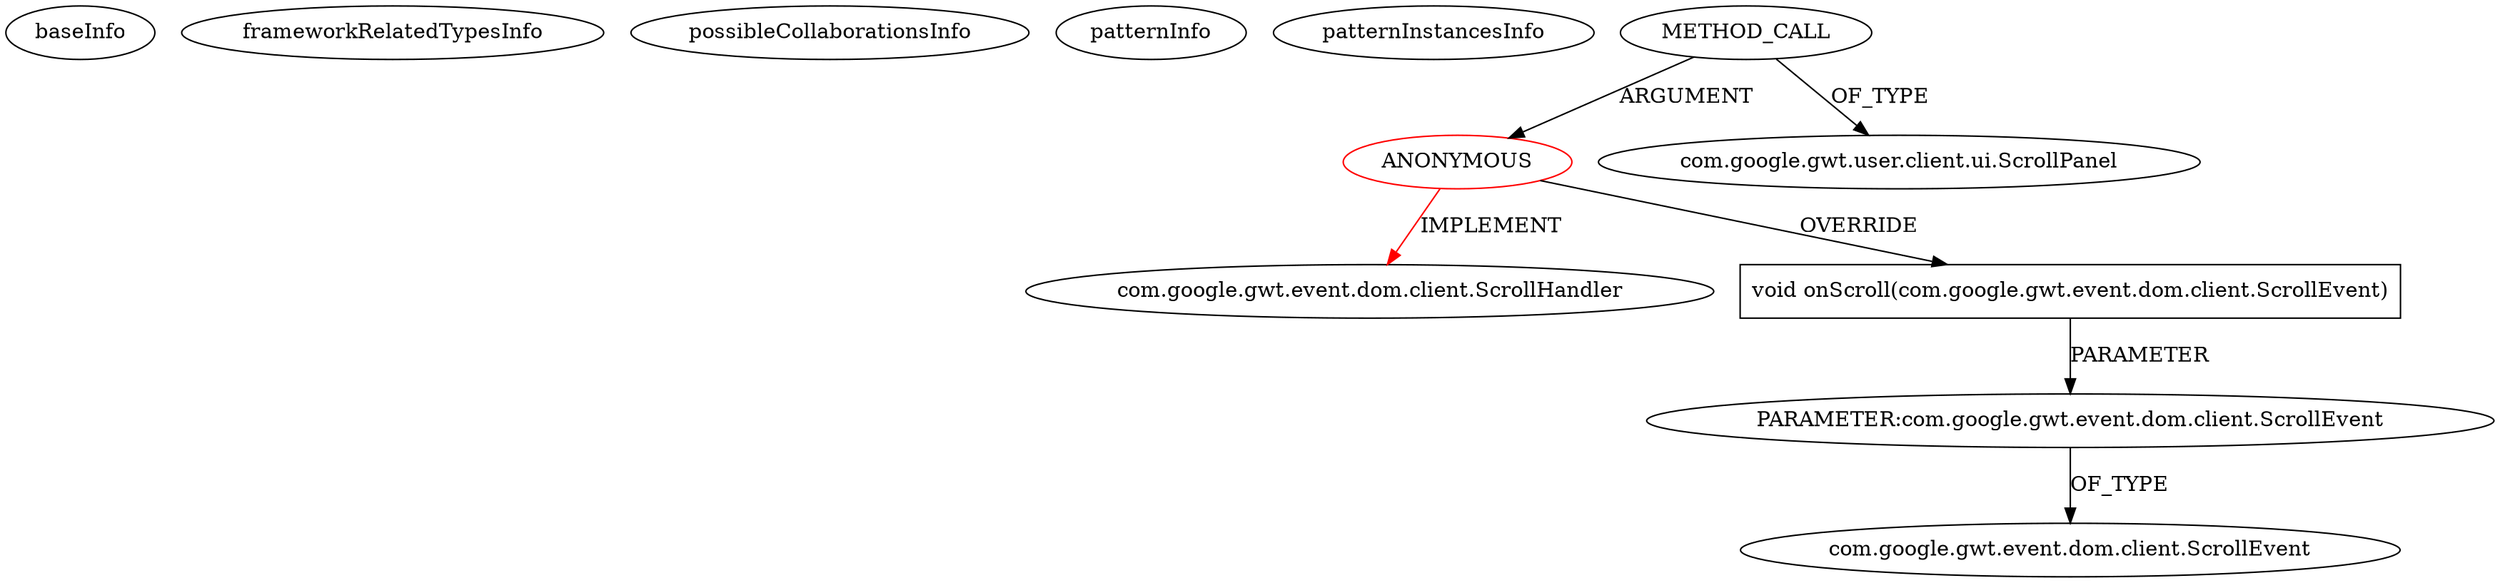 digraph {
baseInfo[graphId=1727,category="pattern",isAnonymous=true,possibleRelation=false]
frameworkRelatedTypesInfo[0="com.google.gwt.event.dom.client.ScrollHandler"]
possibleCollaborationsInfo[]
patternInfo[frequency=3.0,patternRootClient=0]
patternInstancesInfo[0="MathieuLorber-GWT-console~/MathieuLorber-GWT-console/GWT-console-master/src/main/java/net/mlorber/gwt/console/client/Console.java~void initAutoScroll()~319",1="ghillairet-gef-gwt~/ghillairet-gef-gwt/gef-gwt-master/src/main/java/org/eclipse/draw2d/FigureCanvas.java~void hook()~1357",2="bahkified-Test~/bahkified-Test/Test-master/src/main/java/com/blargh/AanP/client/widgets/ShowMorePagerPanel.java~void ShowMorePagerPanel()~810"]
1[label="com.google.gwt.event.dom.client.ScrollHandler",vertexType="FRAMEWORK_INTERFACE_TYPE",isFrameworkType=false]
0[label="ANONYMOUS",vertexType="ROOT_ANONYMOUS_DECLARATION",isFrameworkType=false,color=red]
2[label="METHOD_CALL",vertexType="OUTSIDE_CALL",isFrameworkType=false]
3[label="com.google.gwt.user.client.ui.ScrollPanel",vertexType="FRAMEWORK_CLASS_TYPE",isFrameworkType=false]
4[label="void onScroll(com.google.gwt.event.dom.client.ScrollEvent)",vertexType="OVERRIDING_METHOD_DECLARATION",isFrameworkType=false,shape=box]
5[label="PARAMETER:com.google.gwt.event.dom.client.ScrollEvent",vertexType="PARAMETER_DECLARATION",isFrameworkType=false]
6[label="com.google.gwt.event.dom.client.ScrollEvent",vertexType="FRAMEWORK_CLASS_TYPE",isFrameworkType=false]
0->1[label="IMPLEMENT",color=red]
2->0[label="ARGUMENT"]
4->5[label="PARAMETER"]
2->3[label="OF_TYPE"]
5->6[label="OF_TYPE"]
0->4[label="OVERRIDE"]
}
